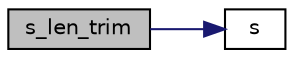 digraph "s_len_trim"
{
  bgcolor="transparent";
  edge [fontname="Helvetica",fontsize="10",labelfontname="Helvetica",labelfontsize="10"];
  node [fontname="Helvetica",fontsize="10",shape=record];
  rankdir="LR";
  Node574 [label="s_len_trim",height=0.2,width=0.4,color="black", fillcolor="grey75", style="filled", fontcolor="black"];
  Node574 -> Node575 [color="midnightblue",fontsize="10",style="solid",fontname="Helvetica"];
  Node575 [label="s",height=0.2,width=0.4,color="black",URL="$a19343.html#abb9c4233033fad2ad0206cd4adad3b9f"];
}
